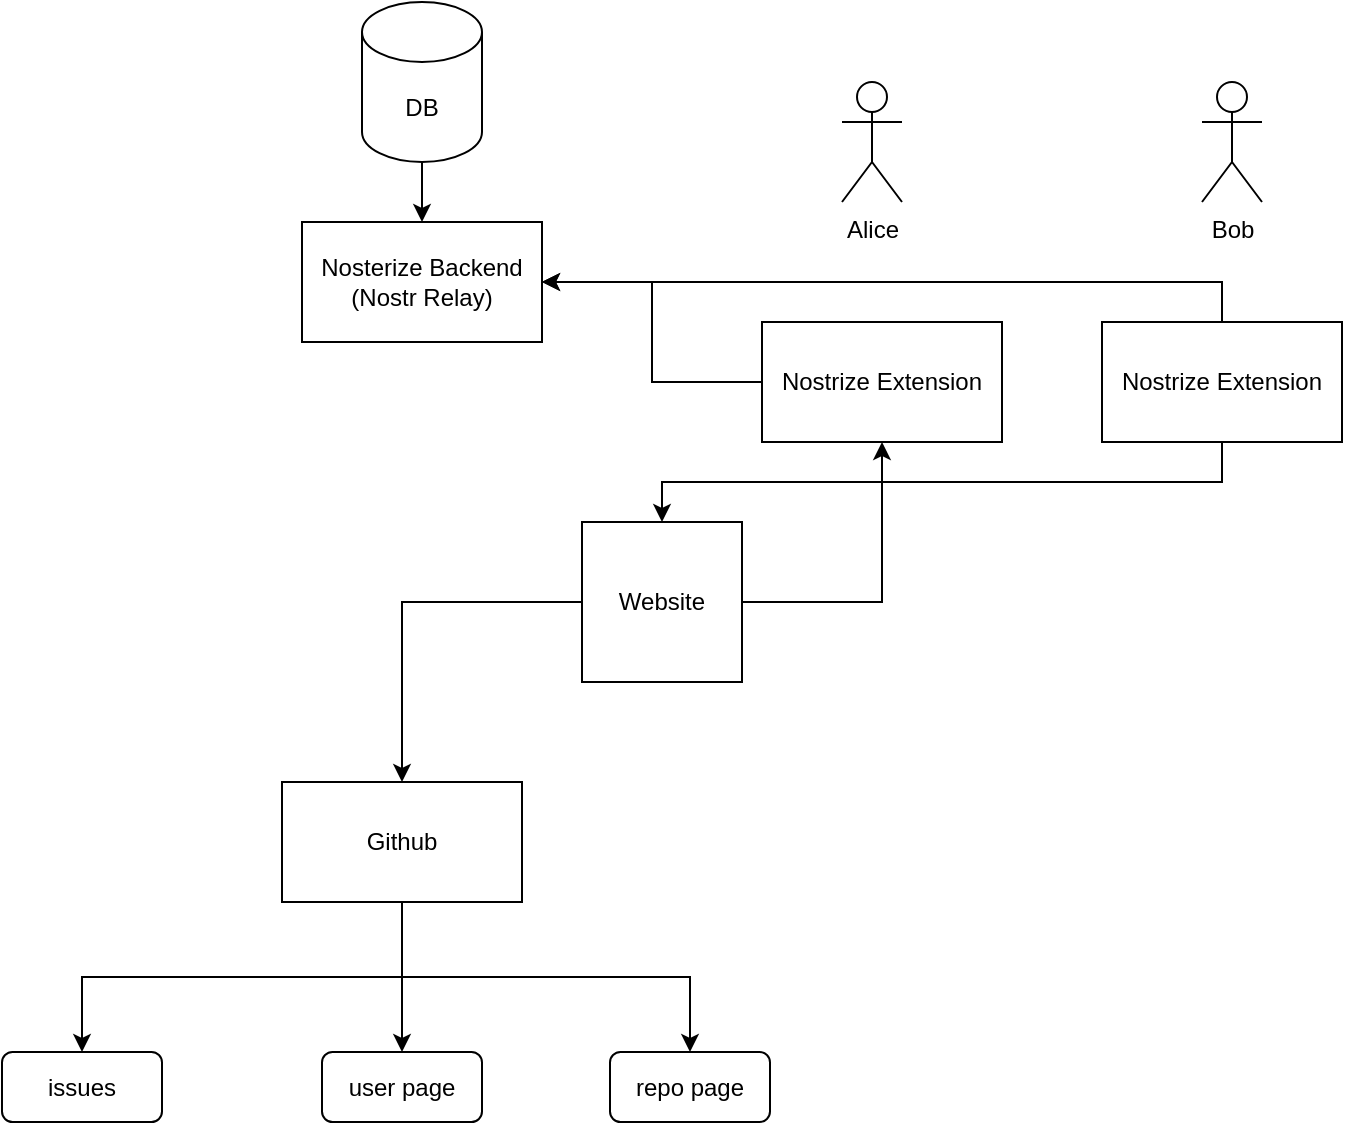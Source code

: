 <mxfile version="24.1.0" type="github">
  <diagram name="Page-1" id="evUG6YISS2im7E91H2Ip">
    <mxGraphModel dx="1013" dy="734" grid="1" gridSize="10" guides="1" tooltips="1" connect="1" arrows="1" fold="1" page="1" pageScale="1" pageWidth="827" pageHeight="1169" math="0" shadow="0">
      <root>
        <mxCell id="0" />
        <mxCell id="1" parent="0" />
        <mxCell id="dD89SNBYdo-dca2-tYXd-1" value="Nosterize Backend&lt;br&gt;(Nostr Relay)" style="rounded=0;whiteSpace=wrap;html=1;" vertex="1" parent="1">
          <mxGeometry x="180" y="140" width="120" height="60" as="geometry" />
        </mxCell>
        <mxCell id="dD89SNBYdo-dca2-tYXd-7" style="edgeStyle=orthogonalEdgeStyle;rounded=0;orthogonalLoop=1;jettySize=auto;html=1;exitX=0;exitY=0.5;exitDx=0;exitDy=0;entryX=1;entryY=0.5;entryDx=0;entryDy=0;" edge="1" parent="1" source="dD89SNBYdo-dca2-tYXd-2" target="dD89SNBYdo-dca2-tYXd-1">
          <mxGeometry relative="1" as="geometry" />
        </mxCell>
        <mxCell id="dD89SNBYdo-dca2-tYXd-2" value="Nostrize Extension" style="whiteSpace=wrap;html=1;" vertex="1" parent="1">
          <mxGeometry x="410" y="190" width="120" height="60" as="geometry" />
        </mxCell>
        <mxCell id="dD89SNBYdo-dca2-tYXd-4" style="edgeStyle=orthogonalEdgeStyle;rounded=0;orthogonalLoop=1;jettySize=auto;html=1;entryX=0.5;entryY=0;entryDx=0;entryDy=0;" edge="1" parent="1" source="dD89SNBYdo-dca2-tYXd-3" target="dD89SNBYdo-dca2-tYXd-5">
          <mxGeometry relative="1" as="geometry">
            <mxPoint x="200" y="520" as="targetPoint" />
          </mxGeometry>
        </mxCell>
        <mxCell id="dD89SNBYdo-dca2-tYXd-6" style="edgeStyle=orthogonalEdgeStyle;rounded=0;orthogonalLoop=1;jettySize=auto;html=1;exitX=1;exitY=0.5;exitDx=0;exitDy=0;" edge="1" parent="1" source="dD89SNBYdo-dca2-tYXd-3" target="dD89SNBYdo-dca2-tYXd-2">
          <mxGeometry relative="1" as="geometry" />
        </mxCell>
        <mxCell id="dD89SNBYdo-dca2-tYXd-3" value="Website" style="whiteSpace=wrap;html=1;aspect=fixed;" vertex="1" parent="1">
          <mxGeometry x="320" y="290" width="80" height="80" as="geometry" />
        </mxCell>
        <mxCell id="dD89SNBYdo-dca2-tYXd-13" style="edgeStyle=orthogonalEdgeStyle;rounded=0;orthogonalLoop=1;jettySize=auto;html=1;exitX=0.5;exitY=1;exitDx=0;exitDy=0;" edge="1" parent="1" source="dD89SNBYdo-dca2-tYXd-5" target="dD89SNBYdo-dca2-tYXd-14">
          <mxGeometry relative="1" as="geometry">
            <mxPoint x="160" y="530" as="targetPoint" />
          </mxGeometry>
        </mxCell>
        <mxCell id="dD89SNBYdo-dca2-tYXd-17" style="edgeStyle=orthogonalEdgeStyle;rounded=0;orthogonalLoop=1;jettySize=auto;html=1;exitX=0.5;exitY=1;exitDx=0;exitDy=0;entryX=0.5;entryY=0;entryDx=0;entryDy=0;" edge="1" parent="1" source="dD89SNBYdo-dca2-tYXd-5" target="dD89SNBYdo-dca2-tYXd-15">
          <mxGeometry relative="1" as="geometry" />
        </mxCell>
        <mxCell id="dD89SNBYdo-dca2-tYXd-18" style="edgeStyle=orthogonalEdgeStyle;rounded=0;orthogonalLoop=1;jettySize=auto;html=1;exitX=0.5;exitY=1;exitDx=0;exitDy=0;entryX=0.5;entryY=0;entryDx=0;entryDy=0;" edge="1" parent="1" source="dD89SNBYdo-dca2-tYXd-5" target="dD89SNBYdo-dca2-tYXd-16">
          <mxGeometry relative="1" as="geometry" />
        </mxCell>
        <mxCell id="dD89SNBYdo-dca2-tYXd-5" value="Github" style="whiteSpace=wrap;html=1;" vertex="1" parent="1">
          <mxGeometry x="170" y="420" width="120" height="60" as="geometry" />
        </mxCell>
        <mxCell id="dD89SNBYdo-dca2-tYXd-9" style="edgeStyle=orthogonalEdgeStyle;rounded=0;orthogonalLoop=1;jettySize=auto;html=1;exitX=0.5;exitY=1;exitDx=0;exitDy=0;exitPerimeter=0;entryX=0.5;entryY=0;entryDx=0;entryDy=0;" edge="1" parent="1" source="dD89SNBYdo-dca2-tYXd-8" target="dD89SNBYdo-dca2-tYXd-1">
          <mxGeometry relative="1" as="geometry" />
        </mxCell>
        <mxCell id="dD89SNBYdo-dca2-tYXd-8" value="DB" style="shape=cylinder3;whiteSpace=wrap;html=1;boundedLbl=1;backgroundOutline=1;size=15;" vertex="1" parent="1">
          <mxGeometry x="210" y="30" width="60" height="80" as="geometry" />
        </mxCell>
        <mxCell id="dD89SNBYdo-dca2-tYXd-10" value="Alice" style="shape=umlActor;verticalLabelPosition=bottom;verticalAlign=top;html=1;outlineConnect=0;" vertex="1" parent="1">
          <mxGeometry x="450" y="70" width="30" height="60" as="geometry" />
        </mxCell>
        <mxCell id="dD89SNBYdo-dca2-tYXd-11" value="Bob" style="shape=umlActor;verticalLabelPosition=bottom;verticalAlign=top;html=1;outlineConnect=0;" vertex="1" parent="1">
          <mxGeometry x="630" y="70" width="30" height="60" as="geometry" />
        </mxCell>
        <mxCell id="dD89SNBYdo-dca2-tYXd-14" value="issues" style="rounded=1;whiteSpace=wrap;html=1;" vertex="1" parent="1">
          <mxGeometry x="30" y="555" width="80" height="35" as="geometry" />
        </mxCell>
        <mxCell id="dD89SNBYdo-dca2-tYXd-15" value="user page" style="rounded=1;whiteSpace=wrap;html=1;" vertex="1" parent="1">
          <mxGeometry x="190" y="555" width="80" height="35" as="geometry" />
        </mxCell>
        <mxCell id="dD89SNBYdo-dca2-tYXd-16" value="repo page" style="rounded=1;whiteSpace=wrap;html=1;" vertex="1" parent="1">
          <mxGeometry x="334" y="555" width="80" height="35" as="geometry" />
        </mxCell>
        <mxCell id="dD89SNBYdo-dca2-tYXd-20" style="edgeStyle=orthogonalEdgeStyle;rounded=0;orthogonalLoop=1;jettySize=auto;html=1;exitX=0.5;exitY=0;exitDx=0;exitDy=0;entryX=1;entryY=0.5;entryDx=0;entryDy=0;" edge="1" parent="1" source="dD89SNBYdo-dca2-tYXd-19" target="dD89SNBYdo-dca2-tYXd-1">
          <mxGeometry relative="1" as="geometry" />
        </mxCell>
        <mxCell id="dD89SNBYdo-dca2-tYXd-21" style="edgeStyle=orthogonalEdgeStyle;rounded=0;orthogonalLoop=1;jettySize=auto;html=1;exitX=0.5;exitY=1;exitDx=0;exitDy=0;" edge="1" parent="1" source="dD89SNBYdo-dca2-tYXd-19" target="dD89SNBYdo-dca2-tYXd-3">
          <mxGeometry relative="1" as="geometry" />
        </mxCell>
        <mxCell id="dD89SNBYdo-dca2-tYXd-19" value="Nostrize Extension" style="whiteSpace=wrap;html=1;" vertex="1" parent="1">
          <mxGeometry x="580" y="190" width="120" height="60" as="geometry" />
        </mxCell>
      </root>
    </mxGraphModel>
  </diagram>
</mxfile>
